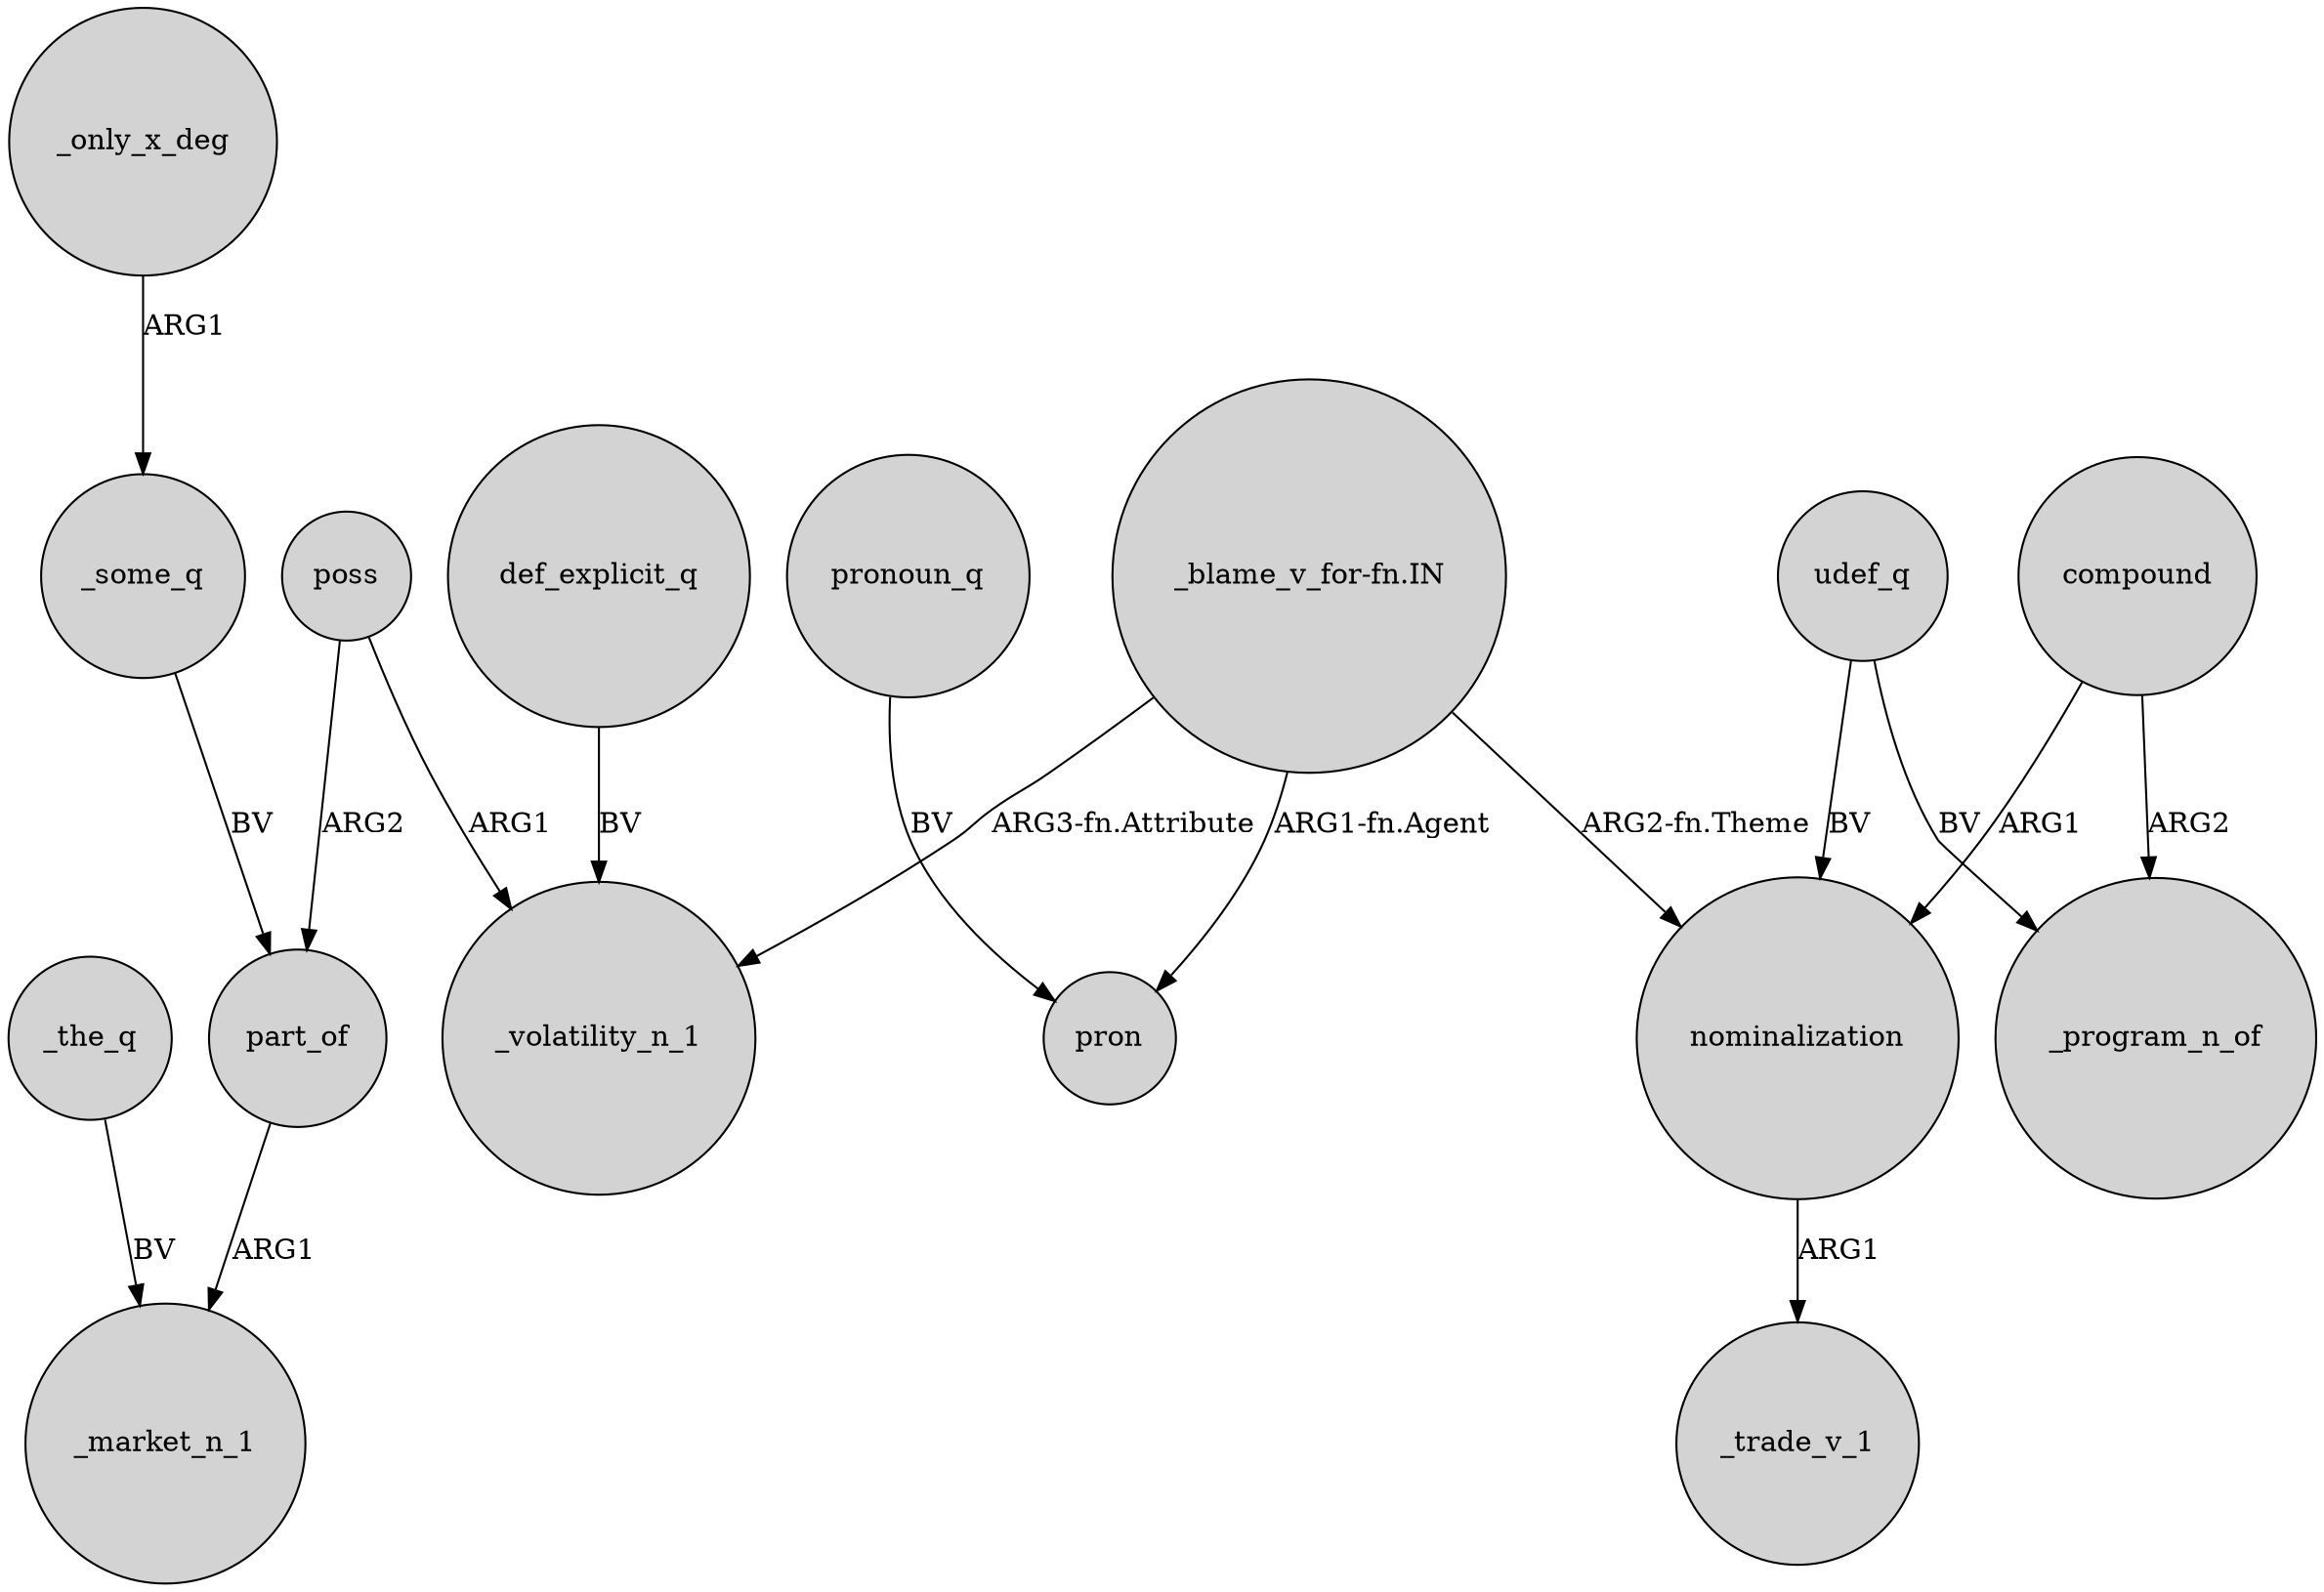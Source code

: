 digraph {
	node [shape=circle style=filled]
	poss -> part_of [label=ARG2]
	part_of -> _market_n_1 [label=ARG1]
	"_blame_v_for-fn.IN" -> _volatility_n_1 [label="ARG3-fn.Attribute"]
	compound -> _program_n_of [label=ARG2]
	udef_q -> _program_n_of [label=BV]
	"_blame_v_for-fn.IN" -> nominalization [label="ARG2-fn.Theme"]
	"_blame_v_for-fn.IN" -> pron [label="ARG1-fn.Agent"]
	nominalization -> _trade_v_1 [label=ARG1]
	def_explicit_q -> _volatility_n_1 [label=BV]
	_only_x_deg -> _some_q [label=ARG1]
	_the_q -> _market_n_1 [label=BV]
	poss -> _volatility_n_1 [label=ARG1]
	compound -> nominalization [label=ARG1]
	udef_q -> nominalization [label=BV]
	_some_q -> part_of [label=BV]
	pronoun_q -> pron [label=BV]
}
